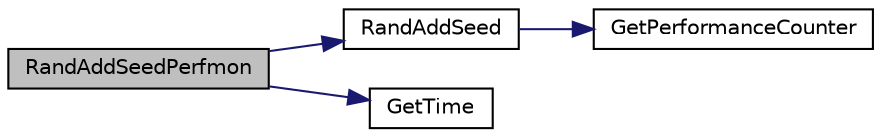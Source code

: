 digraph "RandAddSeedPerfmon"
{
  edge [fontname="Helvetica",fontsize="10",labelfontname="Helvetica",labelfontsize="10"];
  node [fontname="Helvetica",fontsize="10",shape=record];
  rankdir="LR";
  Node1191 [label="RandAddSeedPerfmon",height=0.2,width=0.4,color="black", fillcolor="grey75", style="filled", fontcolor="black"];
  Node1191 -> Node1192 [color="midnightblue",fontsize="10",style="solid",fontname="Helvetica"];
  Node1192 [label="RandAddSeed",height=0.2,width=0.4,color="black", fillcolor="white", style="filled",URL="$df/d2d/util_8cpp.html#ab699fbdf803610a4e2060fd87787f7e0"];
  Node1192 -> Node1193 [color="midnightblue",fontsize="10",style="solid",fontname="Helvetica"];
  Node1193 [label="GetPerformanceCounter",height=0.2,width=0.4,color="black", fillcolor="white", style="filled",URL="$d8/d3c/util_8h.html#acd4d9988b9bb3f31fddf72a34b2bc37f"];
  Node1191 -> Node1194 [color="midnightblue",fontsize="10",style="solid",fontname="Helvetica"];
  Node1194 [label="GetTime",height=0.2,width=0.4,color="black", fillcolor="white", style="filled",URL="$df/d2d/util_8cpp.html#a46fac5fba8ba905b5f9acb364f5d8c6f"];
}
